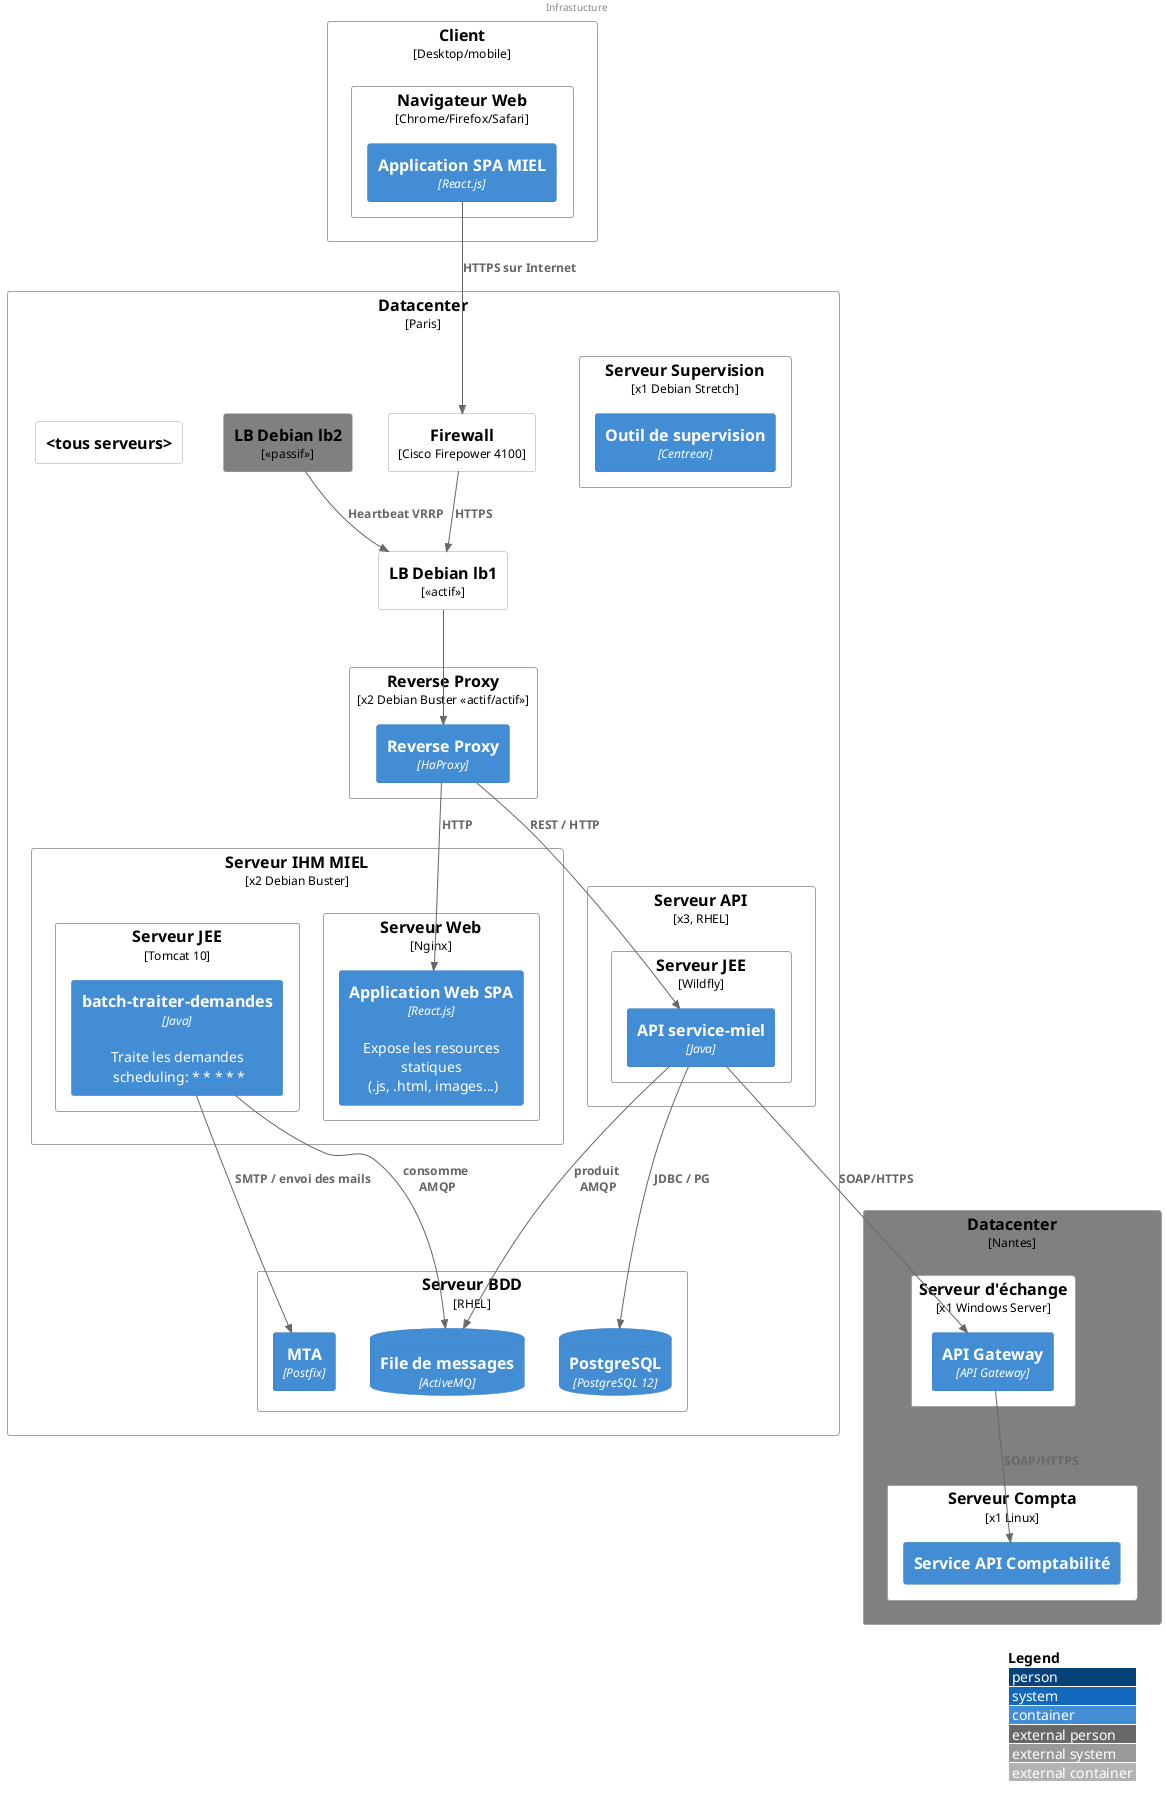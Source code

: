 @startuml archi-infra
!include <C4/C4_Deployment>
header Infrastucture
LAYOUT_WITH_LEGEND()

AddElementTag("passif", $bgColor="grey")
AddElementTag("external", $bgColor="grey")

Node("client","Client","Desktop/mobile"){
  Node("nav1","Navigateur Web","Chrome/Firefox/Safari"){
    Container("spa","Application SPA MIEL","React.js")
  }
}

Node("dc","Datacenter","Paris"){

    Node("r2","Firewall","Cisco Firepower 4100")
    Node("lb1","LB Debian lb1","<<actif>>")
    Node("lb2","LB Debian lb2","<<passif>>",$tags='passif')

    Node("rp1","Reverse Proxy","x2 Debian Buster <<actif/actif>>"){
      Container("ha1","Reverse Proxy","HaProxy")
    }

    Node("serveur_ihm", "Serveur IHM MIEL","x2 Debian Buster") { 
      Node("sw1","Serveur Web","Nginx"){
        Container("guis1","Application Web SPA","React.js","Expose les resources statiques\n (.js, .html, images...)")
      }
      Node("tomcat_batchs1","Serveur JEE","Tomcat 10"){
        Container("batch1","batch-traiter-demandes","Java","Traite les demandes\n scheduling: * * * * *")
      }
    }

    Node("serveur_api","Serveur API","x3, RHEL") { 
      Node("wilfly1","Serveur JEE","Wildfly") {
        Container("api1","API service-miel","Java")        
      }
    }

    Node("bdd1", "Serveur BDD","RHEL")  { 
      ContainerDb("pg1","PostgreSQL","PostgreSQL 12")
      ContainerDb("mq1", "File de messages", "ActiveMQ")
      Container("mail1","MTA","Postfix")
    }

    Node("tous_serveurs","<tous serveurs>")
    Node("serveur_sup1", "Serveur Supervision","x1 Debian Stretch") {
      Container("sup1","Outil de supervision","Centreon")      
    }
   
}

Node("administration_b","Datacenter","Nantes",$tags="external"){
     Node("ech1","Serveur d'échange","x1 Windows Server") {
      Container("gw1","API Gateway","API Gateway")    
    } 

    Node("compta","Serveur Compta","x1 Linux") {
      Container("api_b","Service API Comptabilité","")    
    } 
}

Rel("spa", "r2","HTTPS sur Internet")
Rel("r2","lb1","HTTPS")
Rel("lb2", "lb1","Heartbeat VRRP")
Rel("lb1","ha1","")
Rel("ha1","guis1", "HTTP")
Rel("api1", "mq1", "produit \n AMQP")
Rel("batch1","mq1", "consomme \n AMQP")
Rel("api1", "pg1", "JDBC / PG")
Rel("batch1", "mail1", "SMTP / envoi des mails")
Rel("api1","gw1","SOAP/HTTPS")
Rel("gw1","api_b","SOAP/HTTPS")
Rel("ha1","api1","REST / HTTP")

@enduml

